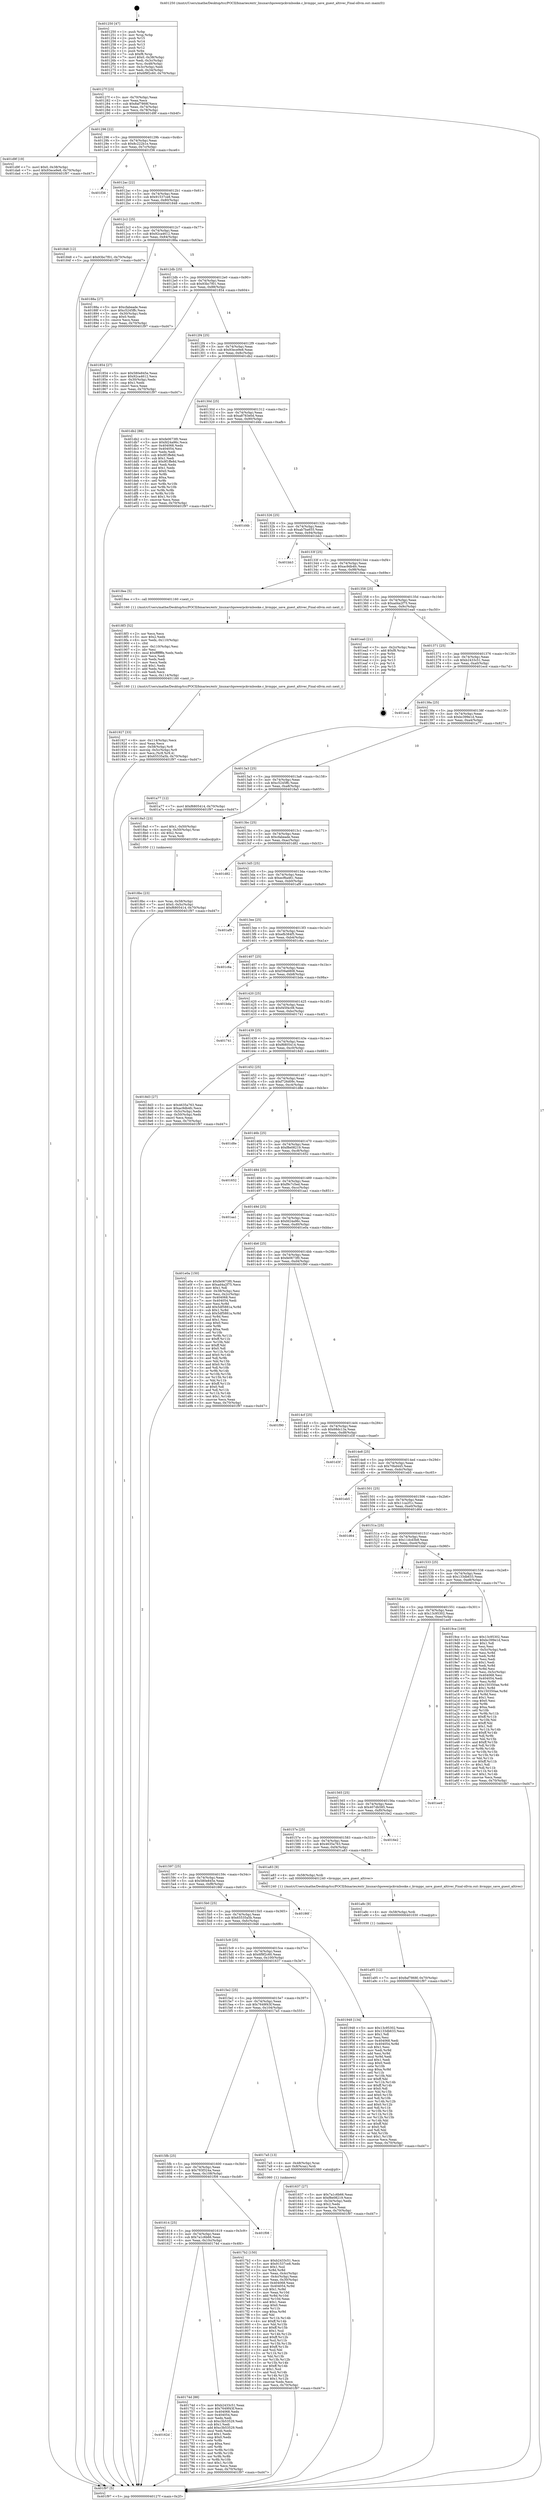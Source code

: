 digraph "0x401250" {
  label = "0x401250 (/mnt/c/Users/mathe/Desktop/tcc/POCII/binaries/extr_linuxarchpowerpckvmbooke.c_kvmppc_save_guest_altivec_Final-ollvm.out::main(0))"
  labelloc = "t"
  node[shape=record]

  Entry [label="",width=0.3,height=0.3,shape=circle,fillcolor=black,style=filled]
  "0x40127f" [label="{
     0x40127f [23]\l
     | [instrs]\l
     &nbsp;&nbsp;0x40127f \<+3\>: mov -0x70(%rbp),%eax\l
     &nbsp;&nbsp;0x401282 \<+2\>: mov %eax,%ecx\l
     &nbsp;&nbsp;0x401284 \<+6\>: sub $0x8af7868f,%ecx\l
     &nbsp;&nbsp;0x40128a \<+3\>: mov %eax,-0x74(%rbp)\l
     &nbsp;&nbsp;0x40128d \<+3\>: mov %ecx,-0x78(%rbp)\l
     &nbsp;&nbsp;0x401290 \<+6\>: je 0000000000401d9f \<main+0xb4f\>\l
  }"]
  "0x401d9f" [label="{
     0x401d9f [19]\l
     | [instrs]\l
     &nbsp;&nbsp;0x401d9f \<+7\>: movl $0x0,-0x38(%rbp)\l
     &nbsp;&nbsp;0x401da6 \<+7\>: movl $0x93ece9e8,-0x70(%rbp)\l
     &nbsp;&nbsp;0x401dad \<+5\>: jmp 0000000000401f97 \<main+0xd47\>\l
  }"]
  "0x401296" [label="{
     0x401296 [22]\l
     | [instrs]\l
     &nbsp;&nbsp;0x401296 \<+5\>: jmp 000000000040129b \<main+0x4b\>\l
     &nbsp;&nbsp;0x40129b \<+3\>: mov -0x74(%rbp),%eax\l
     &nbsp;&nbsp;0x40129e \<+5\>: sub $0x8c222b1e,%eax\l
     &nbsp;&nbsp;0x4012a3 \<+3\>: mov %eax,-0x7c(%rbp)\l
     &nbsp;&nbsp;0x4012a6 \<+6\>: je 0000000000401f36 \<main+0xce6\>\l
  }"]
  Exit [label="",width=0.3,height=0.3,shape=circle,fillcolor=black,style=filled,peripheries=2]
  "0x401f36" [label="{
     0x401f36\l
  }", style=dashed]
  "0x4012ac" [label="{
     0x4012ac [22]\l
     | [instrs]\l
     &nbsp;&nbsp;0x4012ac \<+5\>: jmp 00000000004012b1 \<main+0x61\>\l
     &nbsp;&nbsp;0x4012b1 \<+3\>: mov -0x74(%rbp),%eax\l
     &nbsp;&nbsp;0x4012b4 \<+5\>: sub $0x91537ce8,%eax\l
     &nbsp;&nbsp;0x4012b9 \<+3\>: mov %eax,-0x80(%rbp)\l
     &nbsp;&nbsp;0x4012bc \<+6\>: je 0000000000401848 \<main+0x5f8\>\l
  }"]
  "0x401a95" [label="{
     0x401a95 [12]\l
     | [instrs]\l
     &nbsp;&nbsp;0x401a95 \<+7\>: movl $0x8af7868f,-0x70(%rbp)\l
     &nbsp;&nbsp;0x401a9c \<+5\>: jmp 0000000000401f97 \<main+0xd47\>\l
  }"]
  "0x401848" [label="{
     0x401848 [12]\l
     | [instrs]\l
     &nbsp;&nbsp;0x401848 \<+7\>: movl $0x93bc7f01,-0x70(%rbp)\l
     &nbsp;&nbsp;0x40184f \<+5\>: jmp 0000000000401f97 \<main+0xd47\>\l
  }"]
  "0x4012c2" [label="{
     0x4012c2 [25]\l
     | [instrs]\l
     &nbsp;&nbsp;0x4012c2 \<+5\>: jmp 00000000004012c7 \<main+0x77\>\l
     &nbsp;&nbsp;0x4012c7 \<+3\>: mov -0x74(%rbp),%eax\l
     &nbsp;&nbsp;0x4012ca \<+5\>: sub $0x92ca4612,%eax\l
     &nbsp;&nbsp;0x4012cf \<+6\>: mov %eax,-0x84(%rbp)\l
     &nbsp;&nbsp;0x4012d5 \<+6\>: je 000000000040188a \<main+0x63a\>\l
  }"]
  "0x401a8c" [label="{
     0x401a8c [9]\l
     | [instrs]\l
     &nbsp;&nbsp;0x401a8c \<+4\>: mov -0x58(%rbp),%rdi\l
     &nbsp;&nbsp;0x401a90 \<+5\>: call 0000000000401030 \<free@plt\>\l
     | [calls]\l
     &nbsp;&nbsp;0x401030 \{1\} (unknown)\l
  }"]
  "0x40188a" [label="{
     0x40188a [27]\l
     | [instrs]\l
     &nbsp;&nbsp;0x40188a \<+5\>: mov $0xcfabeade,%eax\l
     &nbsp;&nbsp;0x40188f \<+5\>: mov $0xc5245ffc,%ecx\l
     &nbsp;&nbsp;0x401894 \<+3\>: mov -0x30(%rbp),%edx\l
     &nbsp;&nbsp;0x401897 \<+3\>: cmp $0x0,%edx\l
     &nbsp;&nbsp;0x40189a \<+3\>: cmove %ecx,%eax\l
     &nbsp;&nbsp;0x40189d \<+3\>: mov %eax,-0x70(%rbp)\l
     &nbsp;&nbsp;0x4018a0 \<+5\>: jmp 0000000000401f97 \<main+0xd47\>\l
  }"]
  "0x4012db" [label="{
     0x4012db [25]\l
     | [instrs]\l
     &nbsp;&nbsp;0x4012db \<+5\>: jmp 00000000004012e0 \<main+0x90\>\l
     &nbsp;&nbsp;0x4012e0 \<+3\>: mov -0x74(%rbp),%eax\l
     &nbsp;&nbsp;0x4012e3 \<+5\>: sub $0x93bc7f01,%eax\l
     &nbsp;&nbsp;0x4012e8 \<+6\>: mov %eax,-0x88(%rbp)\l
     &nbsp;&nbsp;0x4012ee \<+6\>: je 0000000000401854 \<main+0x604\>\l
  }"]
  "0x401927" [label="{
     0x401927 [33]\l
     | [instrs]\l
     &nbsp;&nbsp;0x401927 \<+6\>: mov -0x114(%rbp),%ecx\l
     &nbsp;&nbsp;0x40192d \<+3\>: imul %eax,%ecx\l
     &nbsp;&nbsp;0x401930 \<+4\>: mov -0x58(%rbp),%r8\l
     &nbsp;&nbsp;0x401934 \<+4\>: movslq -0x5c(%rbp),%r9\l
     &nbsp;&nbsp;0x401938 \<+4\>: mov %ecx,(%r8,%r9,4)\l
     &nbsp;&nbsp;0x40193c \<+7\>: movl $0x65535a5b,-0x70(%rbp)\l
     &nbsp;&nbsp;0x401943 \<+5\>: jmp 0000000000401f97 \<main+0xd47\>\l
  }"]
  "0x401854" [label="{
     0x401854 [27]\l
     | [instrs]\l
     &nbsp;&nbsp;0x401854 \<+5\>: mov $0x580e845e,%eax\l
     &nbsp;&nbsp;0x401859 \<+5\>: mov $0x92ca4612,%ecx\l
     &nbsp;&nbsp;0x40185e \<+3\>: mov -0x30(%rbp),%edx\l
     &nbsp;&nbsp;0x401861 \<+3\>: cmp $0x1,%edx\l
     &nbsp;&nbsp;0x401864 \<+3\>: cmovl %ecx,%eax\l
     &nbsp;&nbsp;0x401867 \<+3\>: mov %eax,-0x70(%rbp)\l
     &nbsp;&nbsp;0x40186a \<+5\>: jmp 0000000000401f97 \<main+0xd47\>\l
  }"]
  "0x4012f4" [label="{
     0x4012f4 [25]\l
     | [instrs]\l
     &nbsp;&nbsp;0x4012f4 \<+5\>: jmp 00000000004012f9 \<main+0xa9\>\l
     &nbsp;&nbsp;0x4012f9 \<+3\>: mov -0x74(%rbp),%eax\l
     &nbsp;&nbsp;0x4012fc \<+5\>: sub $0x93ece9e8,%eax\l
     &nbsp;&nbsp;0x401301 \<+6\>: mov %eax,-0x8c(%rbp)\l
     &nbsp;&nbsp;0x401307 \<+6\>: je 0000000000401db2 \<main+0xb62\>\l
  }"]
  "0x4018f3" [label="{
     0x4018f3 [52]\l
     | [instrs]\l
     &nbsp;&nbsp;0x4018f3 \<+2\>: xor %ecx,%ecx\l
     &nbsp;&nbsp;0x4018f5 \<+5\>: mov $0x2,%edx\l
     &nbsp;&nbsp;0x4018fa \<+6\>: mov %edx,-0x110(%rbp)\l
     &nbsp;&nbsp;0x401900 \<+1\>: cltd\l
     &nbsp;&nbsp;0x401901 \<+6\>: mov -0x110(%rbp),%esi\l
     &nbsp;&nbsp;0x401907 \<+2\>: idiv %esi\l
     &nbsp;&nbsp;0x401909 \<+6\>: imul $0xfffffffe,%edx,%edx\l
     &nbsp;&nbsp;0x40190f \<+2\>: mov %ecx,%edi\l
     &nbsp;&nbsp;0x401911 \<+2\>: sub %edx,%edi\l
     &nbsp;&nbsp;0x401913 \<+2\>: mov %ecx,%edx\l
     &nbsp;&nbsp;0x401915 \<+3\>: sub $0x1,%edx\l
     &nbsp;&nbsp;0x401918 \<+2\>: add %edx,%edi\l
     &nbsp;&nbsp;0x40191a \<+2\>: sub %edi,%ecx\l
     &nbsp;&nbsp;0x40191c \<+6\>: mov %ecx,-0x114(%rbp)\l
     &nbsp;&nbsp;0x401922 \<+5\>: call 0000000000401160 \<next_i\>\l
     | [calls]\l
     &nbsp;&nbsp;0x401160 \{1\} (/mnt/c/Users/mathe/Desktop/tcc/POCII/binaries/extr_linuxarchpowerpckvmbooke.c_kvmppc_save_guest_altivec_Final-ollvm.out::next_i)\l
  }"]
  "0x401db2" [label="{
     0x401db2 [88]\l
     | [instrs]\l
     &nbsp;&nbsp;0x401db2 \<+5\>: mov $0xfe0673f0,%eax\l
     &nbsp;&nbsp;0x401db7 \<+5\>: mov $0xfd24a96c,%ecx\l
     &nbsp;&nbsp;0x401dbc \<+7\>: mov 0x404068,%edx\l
     &nbsp;&nbsp;0x401dc3 \<+7\>: mov 0x404054,%esi\l
     &nbsp;&nbsp;0x401dca \<+2\>: mov %edx,%edi\l
     &nbsp;&nbsp;0x401dcc \<+6\>: sub $0x9f1ffe8d,%edi\l
     &nbsp;&nbsp;0x401dd2 \<+3\>: sub $0x1,%edi\l
     &nbsp;&nbsp;0x401dd5 \<+6\>: add $0x9f1ffe8d,%edi\l
     &nbsp;&nbsp;0x401ddb \<+3\>: imul %edi,%edx\l
     &nbsp;&nbsp;0x401dde \<+3\>: and $0x1,%edx\l
     &nbsp;&nbsp;0x401de1 \<+3\>: cmp $0x0,%edx\l
     &nbsp;&nbsp;0x401de4 \<+4\>: sete %r8b\l
     &nbsp;&nbsp;0x401de8 \<+3\>: cmp $0xa,%esi\l
     &nbsp;&nbsp;0x401deb \<+4\>: setl %r9b\l
     &nbsp;&nbsp;0x401def \<+3\>: mov %r8b,%r10b\l
     &nbsp;&nbsp;0x401df2 \<+3\>: and %r9b,%r10b\l
     &nbsp;&nbsp;0x401df5 \<+3\>: xor %r9b,%r8b\l
     &nbsp;&nbsp;0x401df8 \<+3\>: or %r8b,%r10b\l
     &nbsp;&nbsp;0x401dfb \<+4\>: test $0x1,%r10b\l
     &nbsp;&nbsp;0x401dff \<+3\>: cmovne %ecx,%eax\l
     &nbsp;&nbsp;0x401e02 \<+3\>: mov %eax,-0x70(%rbp)\l
     &nbsp;&nbsp;0x401e05 \<+5\>: jmp 0000000000401f97 \<main+0xd47\>\l
  }"]
  "0x40130d" [label="{
     0x40130d [25]\l
     | [instrs]\l
     &nbsp;&nbsp;0x40130d \<+5\>: jmp 0000000000401312 \<main+0xc2\>\l
     &nbsp;&nbsp;0x401312 \<+3\>: mov -0x74(%rbp),%eax\l
     &nbsp;&nbsp;0x401315 \<+5\>: sub $0xa8783e0d,%eax\l
     &nbsp;&nbsp;0x40131a \<+6\>: mov %eax,-0x90(%rbp)\l
     &nbsp;&nbsp;0x401320 \<+6\>: je 0000000000401d4b \<main+0xafb\>\l
  }"]
  "0x4018bc" [label="{
     0x4018bc [23]\l
     | [instrs]\l
     &nbsp;&nbsp;0x4018bc \<+4\>: mov %rax,-0x58(%rbp)\l
     &nbsp;&nbsp;0x4018c0 \<+7\>: movl $0x0,-0x5c(%rbp)\l
     &nbsp;&nbsp;0x4018c7 \<+7\>: movl $0xf6805414,-0x70(%rbp)\l
     &nbsp;&nbsp;0x4018ce \<+5\>: jmp 0000000000401f97 \<main+0xd47\>\l
  }"]
  "0x401d4b" [label="{
     0x401d4b\l
  }", style=dashed]
  "0x401326" [label="{
     0x401326 [25]\l
     | [instrs]\l
     &nbsp;&nbsp;0x401326 \<+5\>: jmp 000000000040132b \<main+0xdb\>\l
     &nbsp;&nbsp;0x40132b \<+3\>: mov -0x74(%rbp),%eax\l
     &nbsp;&nbsp;0x40132e \<+5\>: sub $0xab7ba655,%eax\l
     &nbsp;&nbsp;0x401333 \<+6\>: mov %eax,-0x94(%rbp)\l
     &nbsp;&nbsp;0x401339 \<+6\>: je 0000000000401bb3 \<main+0x963\>\l
  }"]
  "0x4017b2" [label="{
     0x4017b2 [150]\l
     | [instrs]\l
     &nbsp;&nbsp;0x4017b2 \<+5\>: mov $0xb2433c51,%ecx\l
     &nbsp;&nbsp;0x4017b7 \<+5\>: mov $0x91537ce8,%edx\l
     &nbsp;&nbsp;0x4017bc \<+3\>: mov $0x1,%sil\l
     &nbsp;&nbsp;0x4017bf \<+3\>: xor %r8d,%r8d\l
     &nbsp;&nbsp;0x4017c2 \<+3\>: mov %eax,-0x4c(%rbp)\l
     &nbsp;&nbsp;0x4017c5 \<+3\>: mov -0x4c(%rbp),%eax\l
     &nbsp;&nbsp;0x4017c8 \<+3\>: mov %eax,-0x30(%rbp)\l
     &nbsp;&nbsp;0x4017cb \<+7\>: mov 0x404068,%eax\l
     &nbsp;&nbsp;0x4017d2 \<+8\>: mov 0x404054,%r9d\l
     &nbsp;&nbsp;0x4017da \<+4\>: sub $0x1,%r8d\l
     &nbsp;&nbsp;0x4017de \<+3\>: mov %eax,%r10d\l
     &nbsp;&nbsp;0x4017e1 \<+3\>: add %r8d,%r10d\l
     &nbsp;&nbsp;0x4017e4 \<+4\>: imul %r10d,%eax\l
     &nbsp;&nbsp;0x4017e8 \<+3\>: and $0x1,%eax\l
     &nbsp;&nbsp;0x4017eb \<+3\>: cmp $0x0,%eax\l
     &nbsp;&nbsp;0x4017ee \<+4\>: sete %r11b\l
     &nbsp;&nbsp;0x4017f2 \<+4\>: cmp $0xa,%r9d\l
     &nbsp;&nbsp;0x4017f6 \<+3\>: setl %bl\l
     &nbsp;&nbsp;0x4017f9 \<+3\>: mov %r11b,%r14b\l
     &nbsp;&nbsp;0x4017fc \<+4\>: xor $0xff,%r14b\l
     &nbsp;&nbsp;0x401800 \<+3\>: mov %bl,%r15b\l
     &nbsp;&nbsp;0x401803 \<+4\>: xor $0xff,%r15b\l
     &nbsp;&nbsp;0x401807 \<+4\>: xor $0x1,%sil\l
     &nbsp;&nbsp;0x40180b \<+3\>: mov %r14b,%r12b\l
     &nbsp;&nbsp;0x40180e \<+4\>: and $0xff,%r12b\l
     &nbsp;&nbsp;0x401812 \<+3\>: and %sil,%r11b\l
     &nbsp;&nbsp;0x401815 \<+3\>: mov %r15b,%r13b\l
     &nbsp;&nbsp;0x401818 \<+4\>: and $0xff,%r13b\l
     &nbsp;&nbsp;0x40181c \<+3\>: and %sil,%bl\l
     &nbsp;&nbsp;0x40181f \<+3\>: or %r11b,%r12b\l
     &nbsp;&nbsp;0x401822 \<+3\>: or %bl,%r13b\l
     &nbsp;&nbsp;0x401825 \<+3\>: xor %r13b,%r12b\l
     &nbsp;&nbsp;0x401828 \<+3\>: or %r15b,%r14b\l
     &nbsp;&nbsp;0x40182b \<+4\>: xor $0xff,%r14b\l
     &nbsp;&nbsp;0x40182f \<+4\>: or $0x1,%sil\l
     &nbsp;&nbsp;0x401833 \<+3\>: and %sil,%r14b\l
     &nbsp;&nbsp;0x401836 \<+3\>: or %r14b,%r12b\l
     &nbsp;&nbsp;0x401839 \<+4\>: test $0x1,%r12b\l
     &nbsp;&nbsp;0x40183d \<+3\>: cmovne %edx,%ecx\l
     &nbsp;&nbsp;0x401840 \<+3\>: mov %ecx,-0x70(%rbp)\l
     &nbsp;&nbsp;0x401843 \<+5\>: jmp 0000000000401f97 \<main+0xd47\>\l
  }"]
  "0x401bb3" [label="{
     0x401bb3\l
  }", style=dashed]
  "0x40133f" [label="{
     0x40133f [25]\l
     | [instrs]\l
     &nbsp;&nbsp;0x40133f \<+5\>: jmp 0000000000401344 \<main+0xf4\>\l
     &nbsp;&nbsp;0x401344 \<+3\>: mov -0x74(%rbp),%eax\l
     &nbsp;&nbsp;0x401347 \<+5\>: sub $0xac9db4fc,%eax\l
     &nbsp;&nbsp;0x40134c \<+6\>: mov %eax,-0x98(%rbp)\l
     &nbsp;&nbsp;0x401352 \<+6\>: je 00000000004018ee \<main+0x69e\>\l
  }"]
  "0x40162d" [label="{
     0x40162d\l
  }", style=dashed]
  "0x4018ee" [label="{
     0x4018ee [5]\l
     | [instrs]\l
     &nbsp;&nbsp;0x4018ee \<+5\>: call 0000000000401160 \<next_i\>\l
     | [calls]\l
     &nbsp;&nbsp;0x401160 \{1\} (/mnt/c/Users/mathe/Desktop/tcc/POCII/binaries/extr_linuxarchpowerpckvmbooke.c_kvmppc_save_guest_altivec_Final-ollvm.out::next_i)\l
  }"]
  "0x401358" [label="{
     0x401358 [25]\l
     | [instrs]\l
     &nbsp;&nbsp;0x401358 \<+5\>: jmp 000000000040135d \<main+0x10d\>\l
     &nbsp;&nbsp;0x40135d \<+3\>: mov -0x74(%rbp),%eax\l
     &nbsp;&nbsp;0x401360 \<+5\>: sub $0xad4a2f75,%eax\l
     &nbsp;&nbsp;0x401365 \<+6\>: mov %eax,-0x9c(%rbp)\l
     &nbsp;&nbsp;0x40136b \<+6\>: je 0000000000401ea0 \<main+0xc50\>\l
  }"]
  "0x40174d" [label="{
     0x40174d [88]\l
     | [instrs]\l
     &nbsp;&nbsp;0x40174d \<+5\>: mov $0xb2433c51,%eax\l
     &nbsp;&nbsp;0x401752 \<+5\>: mov $0x7649f43f,%ecx\l
     &nbsp;&nbsp;0x401757 \<+7\>: mov 0x404068,%edx\l
     &nbsp;&nbsp;0x40175e \<+7\>: mov 0x404054,%esi\l
     &nbsp;&nbsp;0x401765 \<+2\>: mov %edx,%edi\l
     &nbsp;&nbsp;0x401767 \<+6\>: sub $0xc3b53529,%edi\l
     &nbsp;&nbsp;0x40176d \<+3\>: sub $0x1,%edi\l
     &nbsp;&nbsp;0x401770 \<+6\>: add $0xc3b53529,%edi\l
     &nbsp;&nbsp;0x401776 \<+3\>: imul %edi,%edx\l
     &nbsp;&nbsp;0x401779 \<+3\>: and $0x1,%edx\l
     &nbsp;&nbsp;0x40177c \<+3\>: cmp $0x0,%edx\l
     &nbsp;&nbsp;0x40177f \<+4\>: sete %r8b\l
     &nbsp;&nbsp;0x401783 \<+3\>: cmp $0xa,%esi\l
     &nbsp;&nbsp;0x401786 \<+4\>: setl %r9b\l
     &nbsp;&nbsp;0x40178a \<+3\>: mov %r8b,%r10b\l
     &nbsp;&nbsp;0x40178d \<+3\>: and %r9b,%r10b\l
     &nbsp;&nbsp;0x401790 \<+3\>: xor %r9b,%r8b\l
     &nbsp;&nbsp;0x401793 \<+3\>: or %r8b,%r10b\l
     &nbsp;&nbsp;0x401796 \<+4\>: test $0x1,%r10b\l
     &nbsp;&nbsp;0x40179a \<+3\>: cmovne %ecx,%eax\l
     &nbsp;&nbsp;0x40179d \<+3\>: mov %eax,-0x70(%rbp)\l
     &nbsp;&nbsp;0x4017a0 \<+5\>: jmp 0000000000401f97 \<main+0xd47\>\l
  }"]
  "0x401ea0" [label="{
     0x401ea0 [21]\l
     | [instrs]\l
     &nbsp;&nbsp;0x401ea0 \<+3\>: mov -0x2c(%rbp),%eax\l
     &nbsp;&nbsp;0x401ea3 \<+7\>: add $0xf8,%rsp\l
     &nbsp;&nbsp;0x401eaa \<+1\>: pop %rbx\l
     &nbsp;&nbsp;0x401eab \<+2\>: pop %r12\l
     &nbsp;&nbsp;0x401ead \<+2\>: pop %r13\l
     &nbsp;&nbsp;0x401eaf \<+2\>: pop %r14\l
     &nbsp;&nbsp;0x401eb1 \<+2\>: pop %r15\l
     &nbsp;&nbsp;0x401eb3 \<+1\>: pop %rbp\l
     &nbsp;&nbsp;0x401eb4 \<+1\>: ret\l
  }"]
  "0x401371" [label="{
     0x401371 [25]\l
     | [instrs]\l
     &nbsp;&nbsp;0x401371 \<+5\>: jmp 0000000000401376 \<main+0x126\>\l
     &nbsp;&nbsp;0x401376 \<+3\>: mov -0x74(%rbp),%eax\l
     &nbsp;&nbsp;0x401379 \<+5\>: sub $0xb2433c51,%eax\l
     &nbsp;&nbsp;0x40137e \<+6\>: mov %eax,-0xa0(%rbp)\l
     &nbsp;&nbsp;0x401384 \<+6\>: je 0000000000401ecd \<main+0xc7d\>\l
  }"]
  "0x401614" [label="{
     0x401614 [25]\l
     | [instrs]\l
     &nbsp;&nbsp;0x401614 \<+5\>: jmp 0000000000401619 \<main+0x3c9\>\l
     &nbsp;&nbsp;0x401619 \<+3\>: mov -0x74(%rbp),%eax\l
     &nbsp;&nbsp;0x40161c \<+5\>: sub $0x7a1c6b66,%eax\l
     &nbsp;&nbsp;0x401621 \<+6\>: mov %eax,-0x10c(%rbp)\l
     &nbsp;&nbsp;0x401627 \<+6\>: je 000000000040174d \<main+0x4fd\>\l
  }"]
  "0x401ecd" [label="{
     0x401ecd\l
  }", style=dashed]
  "0x40138a" [label="{
     0x40138a [25]\l
     | [instrs]\l
     &nbsp;&nbsp;0x40138a \<+5\>: jmp 000000000040138f \<main+0x13f\>\l
     &nbsp;&nbsp;0x40138f \<+3\>: mov -0x74(%rbp),%eax\l
     &nbsp;&nbsp;0x401392 \<+5\>: sub $0xbc399e1d,%eax\l
     &nbsp;&nbsp;0x401397 \<+6\>: mov %eax,-0xa4(%rbp)\l
     &nbsp;&nbsp;0x40139d \<+6\>: je 0000000000401a77 \<main+0x827\>\l
  }"]
  "0x401f08" [label="{
     0x401f08\l
  }", style=dashed]
  "0x401a77" [label="{
     0x401a77 [12]\l
     | [instrs]\l
     &nbsp;&nbsp;0x401a77 \<+7\>: movl $0xf6805414,-0x70(%rbp)\l
     &nbsp;&nbsp;0x401a7e \<+5\>: jmp 0000000000401f97 \<main+0xd47\>\l
  }"]
  "0x4013a3" [label="{
     0x4013a3 [25]\l
     | [instrs]\l
     &nbsp;&nbsp;0x4013a3 \<+5\>: jmp 00000000004013a8 \<main+0x158\>\l
     &nbsp;&nbsp;0x4013a8 \<+3\>: mov -0x74(%rbp),%eax\l
     &nbsp;&nbsp;0x4013ab \<+5\>: sub $0xc5245ffc,%eax\l
     &nbsp;&nbsp;0x4013b0 \<+6\>: mov %eax,-0xa8(%rbp)\l
     &nbsp;&nbsp;0x4013b6 \<+6\>: je 00000000004018a5 \<main+0x655\>\l
  }"]
  "0x4015fb" [label="{
     0x4015fb [25]\l
     | [instrs]\l
     &nbsp;&nbsp;0x4015fb \<+5\>: jmp 0000000000401600 \<main+0x3b0\>\l
     &nbsp;&nbsp;0x401600 \<+3\>: mov -0x74(%rbp),%eax\l
     &nbsp;&nbsp;0x401603 \<+5\>: sub $0x783f324a,%eax\l
     &nbsp;&nbsp;0x401608 \<+6\>: mov %eax,-0x108(%rbp)\l
     &nbsp;&nbsp;0x40160e \<+6\>: je 0000000000401f08 \<main+0xcb8\>\l
  }"]
  "0x4018a5" [label="{
     0x4018a5 [23]\l
     | [instrs]\l
     &nbsp;&nbsp;0x4018a5 \<+7\>: movl $0x1,-0x50(%rbp)\l
     &nbsp;&nbsp;0x4018ac \<+4\>: movslq -0x50(%rbp),%rax\l
     &nbsp;&nbsp;0x4018b0 \<+4\>: shl $0x2,%rax\l
     &nbsp;&nbsp;0x4018b4 \<+3\>: mov %rax,%rdi\l
     &nbsp;&nbsp;0x4018b7 \<+5\>: call 0000000000401050 \<malloc@plt\>\l
     | [calls]\l
     &nbsp;&nbsp;0x401050 \{1\} (unknown)\l
  }"]
  "0x4013bc" [label="{
     0x4013bc [25]\l
     | [instrs]\l
     &nbsp;&nbsp;0x4013bc \<+5\>: jmp 00000000004013c1 \<main+0x171\>\l
     &nbsp;&nbsp;0x4013c1 \<+3\>: mov -0x74(%rbp),%eax\l
     &nbsp;&nbsp;0x4013c4 \<+5\>: sub $0xcfabeade,%eax\l
     &nbsp;&nbsp;0x4013c9 \<+6\>: mov %eax,-0xac(%rbp)\l
     &nbsp;&nbsp;0x4013cf \<+6\>: je 0000000000401d82 \<main+0xb32\>\l
  }"]
  "0x4017a5" [label="{
     0x4017a5 [13]\l
     | [instrs]\l
     &nbsp;&nbsp;0x4017a5 \<+4\>: mov -0x48(%rbp),%rax\l
     &nbsp;&nbsp;0x4017a9 \<+4\>: mov 0x8(%rax),%rdi\l
     &nbsp;&nbsp;0x4017ad \<+5\>: call 0000000000401060 \<atoi@plt\>\l
     | [calls]\l
     &nbsp;&nbsp;0x401060 \{1\} (unknown)\l
  }"]
  "0x401d82" [label="{
     0x401d82\l
  }", style=dashed]
  "0x4013d5" [label="{
     0x4013d5 [25]\l
     | [instrs]\l
     &nbsp;&nbsp;0x4013d5 \<+5\>: jmp 00000000004013da \<main+0x18a\>\l
     &nbsp;&nbsp;0x4013da \<+3\>: mov -0x74(%rbp),%eax\l
     &nbsp;&nbsp;0x4013dd \<+5\>: sub $0xecf6a461,%eax\l
     &nbsp;&nbsp;0x4013e2 \<+6\>: mov %eax,-0xb0(%rbp)\l
     &nbsp;&nbsp;0x4013e8 \<+6\>: je 0000000000401af9 \<main+0x8a9\>\l
  }"]
  "0x401250" [label="{
     0x401250 [47]\l
     | [instrs]\l
     &nbsp;&nbsp;0x401250 \<+1\>: push %rbp\l
     &nbsp;&nbsp;0x401251 \<+3\>: mov %rsp,%rbp\l
     &nbsp;&nbsp;0x401254 \<+2\>: push %r15\l
     &nbsp;&nbsp;0x401256 \<+2\>: push %r14\l
     &nbsp;&nbsp;0x401258 \<+2\>: push %r13\l
     &nbsp;&nbsp;0x40125a \<+2\>: push %r12\l
     &nbsp;&nbsp;0x40125c \<+1\>: push %rbx\l
     &nbsp;&nbsp;0x40125d \<+7\>: sub $0xf8,%rsp\l
     &nbsp;&nbsp;0x401264 \<+7\>: movl $0x0,-0x38(%rbp)\l
     &nbsp;&nbsp;0x40126b \<+3\>: mov %edi,-0x3c(%rbp)\l
     &nbsp;&nbsp;0x40126e \<+4\>: mov %rsi,-0x48(%rbp)\l
     &nbsp;&nbsp;0x401272 \<+3\>: mov -0x3c(%rbp),%edi\l
     &nbsp;&nbsp;0x401275 \<+3\>: mov %edi,-0x34(%rbp)\l
     &nbsp;&nbsp;0x401278 \<+7\>: movl $0x6f9f2c60,-0x70(%rbp)\l
  }"]
  "0x401af9" [label="{
     0x401af9\l
  }", style=dashed]
  "0x4013ee" [label="{
     0x4013ee [25]\l
     | [instrs]\l
     &nbsp;&nbsp;0x4013ee \<+5\>: jmp 00000000004013f3 \<main+0x1a3\>\l
     &nbsp;&nbsp;0x4013f3 \<+3\>: mov -0x74(%rbp),%eax\l
     &nbsp;&nbsp;0x4013f6 \<+5\>: sub $0xefb384f5,%eax\l
     &nbsp;&nbsp;0x4013fb \<+6\>: mov %eax,-0xb4(%rbp)\l
     &nbsp;&nbsp;0x401401 \<+6\>: je 0000000000401c6a \<main+0xa1a\>\l
  }"]
  "0x401f97" [label="{
     0x401f97 [5]\l
     | [instrs]\l
     &nbsp;&nbsp;0x401f97 \<+5\>: jmp 000000000040127f \<main+0x2f\>\l
  }"]
  "0x401c6a" [label="{
     0x401c6a\l
  }", style=dashed]
  "0x401407" [label="{
     0x401407 [25]\l
     | [instrs]\l
     &nbsp;&nbsp;0x401407 \<+5\>: jmp 000000000040140c \<main+0x1bc\>\l
     &nbsp;&nbsp;0x40140c \<+3\>: mov -0x74(%rbp),%eax\l
     &nbsp;&nbsp;0x40140f \<+5\>: sub $0xf39a6808,%eax\l
     &nbsp;&nbsp;0x401414 \<+6\>: mov %eax,-0xb8(%rbp)\l
     &nbsp;&nbsp;0x40141a \<+6\>: je 0000000000401bda \<main+0x98a\>\l
  }"]
  "0x4015e2" [label="{
     0x4015e2 [25]\l
     | [instrs]\l
     &nbsp;&nbsp;0x4015e2 \<+5\>: jmp 00000000004015e7 \<main+0x397\>\l
     &nbsp;&nbsp;0x4015e7 \<+3\>: mov -0x74(%rbp),%eax\l
     &nbsp;&nbsp;0x4015ea \<+5\>: sub $0x7649f43f,%eax\l
     &nbsp;&nbsp;0x4015ef \<+6\>: mov %eax,-0x104(%rbp)\l
     &nbsp;&nbsp;0x4015f5 \<+6\>: je 00000000004017a5 \<main+0x555\>\l
  }"]
  "0x401bda" [label="{
     0x401bda\l
  }", style=dashed]
  "0x401420" [label="{
     0x401420 [25]\l
     | [instrs]\l
     &nbsp;&nbsp;0x401420 \<+5\>: jmp 0000000000401425 \<main+0x1d5\>\l
     &nbsp;&nbsp;0x401425 \<+3\>: mov -0x74(%rbp),%eax\l
     &nbsp;&nbsp;0x401428 \<+5\>: sub $0xf45f4c08,%eax\l
     &nbsp;&nbsp;0x40142d \<+6\>: mov %eax,-0xbc(%rbp)\l
     &nbsp;&nbsp;0x401433 \<+6\>: je 0000000000401741 \<main+0x4f1\>\l
  }"]
  "0x401637" [label="{
     0x401637 [27]\l
     | [instrs]\l
     &nbsp;&nbsp;0x401637 \<+5\>: mov $0x7a1c6b66,%eax\l
     &nbsp;&nbsp;0x40163c \<+5\>: mov $0xf8e08219,%ecx\l
     &nbsp;&nbsp;0x401641 \<+3\>: mov -0x34(%rbp),%edx\l
     &nbsp;&nbsp;0x401644 \<+3\>: cmp $0x2,%edx\l
     &nbsp;&nbsp;0x401647 \<+3\>: cmovne %ecx,%eax\l
     &nbsp;&nbsp;0x40164a \<+3\>: mov %eax,-0x70(%rbp)\l
     &nbsp;&nbsp;0x40164d \<+5\>: jmp 0000000000401f97 \<main+0xd47\>\l
  }"]
  "0x401741" [label="{
     0x401741\l
  }", style=dashed]
  "0x401439" [label="{
     0x401439 [25]\l
     | [instrs]\l
     &nbsp;&nbsp;0x401439 \<+5\>: jmp 000000000040143e \<main+0x1ee\>\l
     &nbsp;&nbsp;0x40143e \<+3\>: mov -0x74(%rbp),%eax\l
     &nbsp;&nbsp;0x401441 \<+5\>: sub $0xf6805414,%eax\l
     &nbsp;&nbsp;0x401446 \<+6\>: mov %eax,-0xc0(%rbp)\l
     &nbsp;&nbsp;0x40144c \<+6\>: je 00000000004018d3 \<main+0x683\>\l
  }"]
  "0x4015c9" [label="{
     0x4015c9 [25]\l
     | [instrs]\l
     &nbsp;&nbsp;0x4015c9 \<+5\>: jmp 00000000004015ce \<main+0x37e\>\l
     &nbsp;&nbsp;0x4015ce \<+3\>: mov -0x74(%rbp),%eax\l
     &nbsp;&nbsp;0x4015d1 \<+5\>: sub $0x6f9f2c60,%eax\l
     &nbsp;&nbsp;0x4015d6 \<+6\>: mov %eax,-0x100(%rbp)\l
     &nbsp;&nbsp;0x4015dc \<+6\>: je 0000000000401637 \<main+0x3e7\>\l
  }"]
  "0x4018d3" [label="{
     0x4018d3 [27]\l
     | [instrs]\l
     &nbsp;&nbsp;0x4018d3 \<+5\>: mov $0x4635a763,%eax\l
     &nbsp;&nbsp;0x4018d8 \<+5\>: mov $0xac9db4fc,%ecx\l
     &nbsp;&nbsp;0x4018dd \<+3\>: mov -0x5c(%rbp),%edx\l
     &nbsp;&nbsp;0x4018e0 \<+3\>: cmp -0x50(%rbp),%edx\l
     &nbsp;&nbsp;0x4018e3 \<+3\>: cmovl %ecx,%eax\l
     &nbsp;&nbsp;0x4018e6 \<+3\>: mov %eax,-0x70(%rbp)\l
     &nbsp;&nbsp;0x4018e9 \<+5\>: jmp 0000000000401f97 \<main+0xd47\>\l
  }"]
  "0x401452" [label="{
     0x401452 [25]\l
     | [instrs]\l
     &nbsp;&nbsp;0x401452 \<+5\>: jmp 0000000000401457 \<main+0x207\>\l
     &nbsp;&nbsp;0x401457 \<+3\>: mov -0x74(%rbp),%eax\l
     &nbsp;&nbsp;0x40145a \<+5\>: sub $0xf726d09c,%eax\l
     &nbsp;&nbsp;0x40145f \<+6\>: mov %eax,-0xc4(%rbp)\l
     &nbsp;&nbsp;0x401465 \<+6\>: je 0000000000401d8e \<main+0xb3e\>\l
  }"]
  "0x401948" [label="{
     0x401948 [134]\l
     | [instrs]\l
     &nbsp;&nbsp;0x401948 \<+5\>: mov $0x13c95302,%eax\l
     &nbsp;&nbsp;0x40194d \<+5\>: mov $0x133db633,%ecx\l
     &nbsp;&nbsp;0x401952 \<+2\>: mov $0x1,%dl\l
     &nbsp;&nbsp;0x401954 \<+2\>: xor %esi,%esi\l
     &nbsp;&nbsp;0x401956 \<+7\>: mov 0x404068,%edi\l
     &nbsp;&nbsp;0x40195d \<+8\>: mov 0x404054,%r8d\l
     &nbsp;&nbsp;0x401965 \<+3\>: sub $0x1,%esi\l
     &nbsp;&nbsp;0x401968 \<+3\>: mov %edi,%r9d\l
     &nbsp;&nbsp;0x40196b \<+3\>: add %esi,%r9d\l
     &nbsp;&nbsp;0x40196e \<+4\>: imul %r9d,%edi\l
     &nbsp;&nbsp;0x401972 \<+3\>: and $0x1,%edi\l
     &nbsp;&nbsp;0x401975 \<+3\>: cmp $0x0,%edi\l
     &nbsp;&nbsp;0x401978 \<+4\>: sete %r10b\l
     &nbsp;&nbsp;0x40197c \<+4\>: cmp $0xa,%r8d\l
     &nbsp;&nbsp;0x401980 \<+4\>: setl %r11b\l
     &nbsp;&nbsp;0x401984 \<+3\>: mov %r10b,%bl\l
     &nbsp;&nbsp;0x401987 \<+3\>: xor $0xff,%bl\l
     &nbsp;&nbsp;0x40198a \<+3\>: mov %r11b,%r14b\l
     &nbsp;&nbsp;0x40198d \<+4\>: xor $0xff,%r14b\l
     &nbsp;&nbsp;0x401991 \<+3\>: xor $0x0,%dl\l
     &nbsp;&nbsp;0x401994 \<+3\>: mov %bl,%r15b\l
     &nbsp;&nbsp;0x401997 \<+4\>: and $0x0,%r15b\l
     &nbsp;&nbsp;0x40199b \<+3\>: and %dl,%r10b\l
     &nbsp;&nbsp;0x40199e \<+3\>: mov %r14b,%r12b\l
     &nbsp;&nbsp;0x4019a1 \<+4\>: and $0x0,%r12b\l
     &nbsp;&nbsp;0x4019a5 \<+3\>: and %dl,%r11b\l
     &nbsp;&nbsp;0x4019a8 \<+3\>: or %r10b,%r15b\l
     &nbsp;&nbsp;0x4019ab \<+3\>: or %r11b,%r12b\l
     &nbsp;&nbsp;0x4019ae \<+3\>: xor %r12b,%r15b\l
     &nbsp;&nbsp;0x4019b1 \<+3\>: or %r14b,%bl\l
     &nbsp;&nbsp;0x4019b4 \<+3\>: xor $0xff,%bl\l
     &nbsp;&nbsp;0x4019b7 \<+3\>: or $0x0,%dl\l
     &nbsp;&nbsp;0x4019ba \<+2\>: and %dl,%bl\l
     &nbsp;&nbsp;0x4019bc \<+3\>: or %bl,%r15b\l
     &nbsp;&nbsp;0x4019bf \<+4\>: test $0x1,%r15b\l
     &nbsp;&nbsp;0x4019c3 \<+3\>: cmovne %ecx,%eax\l
     &nbsp;&nbsp;0x4019c6 \<+3\>: mov %eax,-0x70(%rbp)\l
     &nbsp;&nbsp;0x4019c9 \<+5\>: jmp 0000000000401f97 \<main+0xd47\>\l
  }"]
  "0x401d8e" [label="{
     0x401d8e\l
  }", style=dashed]
  "0x40146b" [label="{
     0x40146b [25]\l
     | [instrs]\l
     &nbsp;&nbsp;0x40146b \<+5\>: jmp 0000000000401470 \<main+0x220\>\l
     &nbsp;&nbsp;0x401470 \<+3\>: mov -0x74(%rbp),%eax\l
     &nbsp;&nbsp;0x401473 \<+5\>: sub $0xf8e08219,%eax\l
     &nbsp;&nbsp;0x401478 \<+6\>: mov %eax,-0xc8(%rbp)\l
     &nbsp;&nbsp;0x40147e \<+6\>: je 0000000000401652 \<main+0x402\>\l
  }"]
  "0x4015b0" [label="{
     0x4015b0 [25]\l
     | [instrs]\l
     &nbsp;&nbsp;0x4015b0 \<+5\>: jmp 00000000004015b5 \<main+0x365\>\l
     &nbsp;&nbsp;0x4015b5 \<+3\>: mov -0x74(%rbp),%eax\l
     &nbsp;&nbsp;0x4015b8 \<+5\>: sub $0x65535a5b,%eax\l
     &nbsp;&nbsp;0x4015bd \<+6\>: mov %eax,-0xfc(%rbp)\l
     &nbsp;&nbsp;0x4015c3 \<+6\>: je 0000000000401948 \<main+0x6f8\>\l
  }"]
  "0x401652" [label="{
     0x401652\l
  }", style=dashed]
  "0x401484" [label="{
     0x401484 [25]\l
     | [instrs]\l
     &nbsp;&nbsp;0x401484 \<+5\>: jmp 0000000000401489 \<main+0x239\>\l
     &nbsp;&nbsp;0x401489 \<+3\>: mov -0x74(%rbp),%eax\l
     &nbsp;&nbsp;0x40148c \<+5\>: sub $0xf9c7c5ed,%eax\l
     &nbsp;&nbsp;0x401491 \<+6\>: mov %eax,-0xcc(%rbp)\l
     &nbsp;&nbsp;0x401497 \<+6\>: je 0000000000401aa1 \<main+0x851\>\l
  }"]
  "0x40186f" [label="{
     0x40186f\l
  }", style=dashed]
  "0x401aa1" [label="{
     0x401aa1\l
  }", style=dashed]
  "0x40149d" [label="{
     0x40149d [25]\l
     | [instrs]\l
     &nbsp;&nbsp;0x40149d \<+5\>: jmp 00000000004014a2 \<main+0x252\>\l
     &nbsp;&nbsp;0x4014a2 \<+3\>: mov -0x74(%rbp),%eax\l
     &nbsp;&nbsp;0x4014a5 \<+5\>: sub $0xfd24a96c,%eax\l
     &nbsp;&nbsp;0x4014aa \<+6\>: mov %eax,-0xd0(%rbp)\l
     &nbsp;&nbsp;0x4014b0 \<+6\>: je 0000000000401e0a \<main+0xbba\>\l
  }"]
  "0x401597" [label="{
     0x401597 [25]\l
     | [instrs]\l
     &nbsp;&nbsp;0x401597 \<+5\>: jmp 000000000040159c \<main+0x34c\>\l
     &nbsp;&nbsp;0x40159c \<+3\>: mov -0x74(%rbp),%eax\l
     &nbsp;&nbsp;0x40159f \<+5\>: sub $0x580e845e,%eax\l
     &nbsp;&nbsp;0x4015a4 \<+6\>: mov %eax,-0xf8(%rbp)\l
     &nbsp;&nbsp;0x4015aa \<+6\>: je 000000000040186f \<main+0x61f\>\l
  }"]
  "0x401e0a" [label="{
     0x401e0a [150]\l
     | [instrs]\l
     &nbsp;&nbsp;0x401e0a \<+5\>: mov $0xfe0673f0,%eax\l
     &nbsp;&nbsp;0x401e0f \<+5\>: mov $0xad4a2f75,%ecx\l
     &nbsp;&nbsp;0x401e14 \<+2\>: mov $0x1,%dl\l
     &nbsp;&nbsp;0x401e16 \<+3\>: mov -0x38(%rbp),%esi\l
     &nbsp;&nbsp;0x401e19 \<+3\>: mov %esi,-0x2c(%rbp)\l
     &nbsp;&nbsp;0x401e1c \<+7\>: mov 0x404068,%esi\l
     &nbsp;&nbsp;0x401e23 \<+7\>: mov 0x404054,%edi\l
     &nbsp;&nbsp;0x401e2a \<+3\>: mov %esi,%r8d\l
     &nbsp;&nbsp;0x401e2d \<+7\>: add $0x5df5881a,%r8d\l
     &nbsp;&nbsp;0x401e34 \<+4\>: sub $0x1,%r8d\l
     &nbsp;&nbsp;0x401e38 \<+7\>: sub $0x5df5881a,%r8d\l
     &nbsp;&nbsp;0x401e3f \<+4\>: imul %r8d,%esi\l
     &nbsp;&nbsp;0x401e43 \<+3\>: and $0x1,%esi\l
     &nbsp;&nbsp;0x401e46 \<+3\>: cmp $0x0,%esi\l
     &nbsp;&nbsp;0x401e49 \<+4\>: sete %r9b\l
     &nbsp;&nbsp;0x401e4d \<+3\>: cmp $0xa,%edi\l
     &nbsp;&nbsp;0x401e50 \<+4\>: setl %r10b\l
     &nbsp;&nbsp;0x401e54 \<+3\>: mov %r9b,%r11b\l
     &nbsp;&nbsp;0x401e57 \<+4\>: xor $0xff,%r11b\l
     &nbsp;&nbsp;0x401e5b \<+3\>: mov %r10b,%bl\l
     &nbsp;&nbsp;0x401e5e \<+3\>: xor $0xff,%bl\l
     &nbsp;&nbsp;0x401e61 \<+3\>: xor $0x0,%dl\l
     &nbsp;&nbsp;0x401e64 \<+3\>: mov %r11b,%r14b\l
     &nbsp;&nbsp;0x401e67 \<+4\>: and $0x0,%r14b\l
     &nbsp;&nbsp;0x401e6b \<+3\>: and %dl,%r9b\l
     &nbsp;&nbsp;0x401e6e \<+3\>: mov %bl,%r15b\l
     &nbsp;&nbsp;0x401e71 \<+4\>: and $0x0,%r15b\l
     &nbsp;&nbsp;0x401e75 \<+3\>: and %dl,%r10b\l
     &nbsp;&nbsp;0x401e78 \<+3\>: or %r9b,%r14b\l
     &nbsp;&nbsp;0x401e7b \<+3\>: or %r10b,%r15b\l
     &nbsp;&nbsp;0x401e7e \<+3\>: xor %r15b,%r14b\l
     &nbsp;&nbsp;0x401e81 \<+3\>: or %bl,%r11b\l
     &nbsp;&nbsp;0x401e84 \<+4\>: xor $0xff,%r11b\l
     &nbsp;&nbsp;0x401e88 \<+3\>: or $0x0,%dl\l
     &nbsp;&nbsp;0x401e8b \<+3\>: and %dl,%r11b\l
     &nbsp;&nbsp;0x401e8e \<+3\>: or %r11b,%r14b\l
     &nbsp;&nbsp;0x401e91 \<+4\>: test $0x1,%r14b\l
     &nbsp;&nbsp;0x401e95 \<+3\>: cmovne %ecx,%eax\l
     &nbsp;&nbsp;0x401e98 \<+3\>: mov %eax,-0x70(%rbp)\l
     &nbsp;&nbsp;0x401e9b \<+5\>: jmp 0000000000401f97 \<main+0xd47\>\l
  }"]
  "0x4014b6" [label="{
     0x4014b6 [25]\l
     | [instrs]\l
     &nbsp;&nbsp;0x4014b6 \<+5\>: jmp 00000000004014bb \<main+0x26b\>\l
     &nbsp;&nbsp;0x4014bb \<+3\>: mov -0x74(%rbp),%eax\l
     &nbsp;&nbsp;0x4014be \<+5\>: sub $0xfe0673f0,%eax\l
     &nbsp;&nbsp;0x4014c3 \<+6\>: mov %eax,-0xd4(%rbp)\l
     &nbsp;&nbsp;0x4014c9 \<+6\>: je 0000000000401f90 \<main+0xd40\>\l
  }"]
  "0x401a83" [label="{
     0x401a83 [9]\l
     | [instrs]\l
     &nbsp;&nbsp;0x401a83 \<+4\>: mov -0x58(%rbp),%rdi\l
     &nbsp;&nbsp;0x401a87 \<+5\>: call 0000000000401240 \<kvmppc_save_guest_altivec\>\l
     | [calls]\l
     &nbsp;&nbsp;0x401240 \{1\} (/mnt/c/Users/mathe/Desktop/tcc/POCII/binaries/extr_linuxarchpowerpckvmbooke.c_kvmppc_save_guest_altivec_Final-ollvm.out::kvmppc_save_guest_altivec)\l
  }"]
  "0x401f90" [label="{
     0x401f90\l
  }", style=dashed]
  "0x4014cf" [label="{
     0x4014cf [25]\l
     | [instrs]\l
     &nbsp;&nbsp;0x4014cf \<+5\>: jmp 00000000004014d4 \<main+0x284\>\l
     &nbsp;&nbsp;0x4014d4 \<+3\>: mov -0x74(%rbp),%eax\l
     &nbsp;&nbsp;0x4014d7 \<+5\>: sub $0x68dc13a,%eax\l
     &nbsp;&nbsp;0x4014dc \<+6\>: mov %eax,-0xd8(%rbp)\l
     &nbsp;&nbsp;0x4014e2 \<+6\>: je 0000000000401d3f \<main+0xaef\>\l
  }"]
  "0x40157e" [label="{
     0x40157e [25]\l
     | [instrs]\l
     &nbsp;&nbsp;0x40157e \<+5\>: jmp 0000000000401583 \<main+0x333\>\l
     &nbsp;&nbsp;0x401583 \<+3\>: mov -0x74(%rbp),%eax\l
     &nbsp;&nbsp;0x401586 \<+5\>: sub $0x4635a763,%eax\l
     &nbsp;&nbsp;0x40158b \<+6\>: mov %eax,-0xf4(%rbp)\l
     &nbsp;&nbsp;0x401591 \<+6\>: je 0000000000401a83 \<main+0x833\>\l
  }"]
  "0x401d3f" [label="{
     0x401d3f\l
  }", style=dashed]
  "0x4014e8" [label="{
     0x4014e8 [25]\l
     | [instrs]\l
     &nbsp;&nbsp;0x4014e8 \<+5\>: jmp 00000000004014ed \<main+0x29d\>\l
     &nbsp;&nbsp;0x4014ed \<+3\>: mov -0x74(%rbp),%eax\l
     &nbsp;&nbsp;0x4014f0 \<+5\>: sub $0x70bd445,%eax\l
     &nbsp;&nbsp;0x4014f5 \<+6\>: mov %eax,-0xdc(%rbp)\l
     &nbsp;&nbsp;0x4014fb \<+6\>: je 0000000000401eb5 \<main+0xc65\>\l
  }"]
  "0x4016e2" [label="{
     0x4016e2\l
  }", style=dashed]
  "0x401eb5" [label="{
     0x401eb5\l
  }", style=dashed]
  "0x401501" [label="{
     0x401501 [25]\l
     | [instrs]\l
     &nbsp;&nbsp;0x401501 \<+5\>: jmp 0000000000401506 \<main+0x2b6\>\l
     &nbsp;&nbsp;0x401506 \<+3\>: mov -0x74(%rbp),%eax\l
     &nbsp;&nbsp;0x401509 \<+5\>: sub $0x11ca2f1c,%eax\l
     &nbsp;&nbsp;0x40150e \<+6\>: mov %eax,-0xe0(%rbp)\l
     &nbsp;&nbsp;0x401514 \<+6\>: je 0000000000401d64 \<main+0xb14\>\l
  }"]
  "0x401565" [label="{
     0x401565 [25]\l
     | [instrs]\l
     &nbsp;&nbsp;0x401565 \<+5\>: jmp 000000000040156a \<main+0x31a\>\l
     &nbsp;&nbsp;0x40156a \<+3\>: mov -0x74(%rbp),%eax\l
     &nbsp;&nbsp;0x40156d \<+5\>: sub $0x407db585,%eax\l
     &nbsp;&nbsp;0x401572 \<+6\>: mov %eax,-0xf0(%rbp)\l
     &nbsp;&nbsp;0x401578 \<+6\>: je 00000000004016e2 \<main+0x492\>\l
  }"]
  "0x401d64" [label="{
     0x401d64\l
  }", style=dashed]
  "0x40151a" [label="{
     0x40151a [25]\l
     | [instrs]\l
     &nbsp;&nbsp;0x40151a \<+5\>: jmp 000000000040151f \<main+0x2cf\>\l
     &nbsp;&nbsp;0x40151f \<+3\>: mov -0x74(%rbp),%eax\l
     &nbsp;&nbsp;0x401522 \<+5\>: sub $0x11dcd3b8,%eax\l
     &nbsp;&nbsp;0x401527 \<+6\>: mov %eax,-0xe4(%rbp)\l
     &nbsp;&nbsp;0x40152d \<+6\>: je 0000000000401bbf \<main+0x96f\>\l
  }"]
  "0x401ee9" [label="{
     0x401ee9\l
  }", style=dashed]
  "0x401bbf" [label="{
     0x401bbf\l
  }", style=dashed]
  "0x401533" [label="{
     0x401533 [25]\l
     | [instrs]\l
     &nbsp;&nbsp;0x401533 \<+5\>: jmp 0000000000401538 \<main+0x2e8\>\l
     &nbsp;&nbsp;0x401538 \<+3\>: mov -0x74(%rbp),%eax\l
     &nbsp;&nbsp;0x40153b \<+5\>: sub $0x133db633,%eax\l
     &nbsp;&nbsp;0x401540 \<+6\>: mov %eax,-0xe8(%rbp)\l
     &nbsp;&nbsp;0x401546 \<+6\>: je 00000000004019ce \<main+0x77e\>\l
  }"]
  "0x40154c" [label="{
     0x40154c [25]\l
     | [instrs]\l
     &nbsp;&nbsp;0x40154c \<+5\>: jmp 0000000000401551 \<main+0x301\>\l
     &nbsp;&nbsp;0x401551 \<+3\>: mov -0x74(%rbp),%eax\l
     &nbsp;&nbsp;0x401554 \<+5\>: sub $0x13c95302,%eax\l
     &nbsp;&nbsp;0x401559 \<+6\>: mov %eax,-0xec(%rbp)\l
     &nbsp;&nbsp;0x40155f \<+6\>: je 0000000000401ee9 \<main+0xc99\>\l
  }"]
  "0x4019ce" [label="{
     0x4019ce [169]\l
     | [instrs]\l
     &nbsp;&nbsp;0x4019ce \<+5\>: mov $0x13c95302,%eax\l
     &nbsp;&nbsp;0x4019d3 \<+5\>: mov $0xbc399e1d,%ecx\l
     &nbsp;&nbsp;0x4019d8 \<+2\>: mov $0x1,%dl\l
     &nbsp;&nbsp;0x4019da \<+2\>: xor %esi,%esi\l
     &nbsp;&nbsp;0x4019dc \<+3\>: mov -0x5c(%rbp),%edi\l
     &nbsp;&nbsp;0x4019df \<+3\>: mov %esi,%r8d\l
     &nbsp;&nbsp;0x4019e2 \<+3\>: sub %edi,%r8d\l
     &nbsp;&nbsp;0x4019e5 \<+2\>: mov %esi,%edi\l
     &nbsp;&nbsp;0x4019e7 \<+3\>: sub $0x1,%edi\l
     &nbsp;&nbsp;0x4019ea \<+3\>: add %edi,%r8d\l
     &nbsp;&nbsp;0x4019ed \<+3\>: sub %r8d,%esi\l
     &nbsp;&nbsp;0x4019f0 \<+3\>: mov %esi,-0x5c(%rbp)\l
     &nbsp;&nbsp;0x4019f3 \<+7\>: mov 0x404068,%esi\l
     &nbsp;&nbsp;0x4019fa \<+7\>: mov 0x404054,%edi\l
     &nbsp;&nbsp;0x401a01 \<+3\>: mov %esi,%r8d\l
     &nbsp;&nbsp;0x401a04 \<+7\>: add $0x150350ae,%r8d\l
     &nbsp;&nbsp;0x401a0b \<+4\>: sub $0x1,%r8d\l
     &nbsp;&nbsp;0x401a0f \<+7\>: sub $0x150350ae,%r8d\l
     &nbsp;&nbsp;0x401a16 \<+4\>: imul %r8d,%esi\l
     &nbsp;&nbsp;0x401a1a \<+3\>: and $0x1,%esi\l
     &nbsp;&nbsp;0x401a1d \<+3\>: cmp $0x0,%esi\l
     &nbsp;&nbsp;0x401a20 \<+4\>: sete %r9b\l
     &nbsp;&nbsp;0x401a24 \<+3\>: cmp $0xa,%edi\l
     &nbsp;&nbsp;0x401a27 \<+4\>: setl %r10b\l
     &nbsp;&nbsp;0x401a2b \<+3\>: mov %r9b,%r11b\l
     &nbsp;&nbsp;0x401a2e \<+4\>: xor $0xff,%r11b\l
     &nbsp;&nbsp;0x401a32 \<+3\>: mov %r10b,%bl\l
     &nbsp;&nbsp;0x401a35 \<+3\>: xor $0xff,%bl\l
     &nbsp;&nbsp;0x401a38 \<+3\>: xor $0x1,%dl\l
     &nbsp;&nbsp;0x401a3b \<+3\>: mov %r11b,%r14b\l
     &nbsp;&nbsp;0x401a3e \<+4\>: and $0xff,%r14b\l
     &nbsp;&nbsp;0x401a42 \<+3\>: and %dl,%r9b\l
     &nbsp;&nbsp;0x401a45 \<+3\>: mov %bl,%r15b\l
     &nbsp;&nbsp;0x401a48 \<+4\>: and $0xff,%r15b\l
     &nbsp;&nbsp;0x401a4c \<+3\>: and %dl,%r10b\l
     &nbsp;&nbsp;0x401a4f \<+3\>: or %r9b,%r14b\l
     &nbsp;&nbsp;0x401a52 \<+3\>: or %r10b,%r15b\l
     &nbsp;&nbsp;0x401a55 \<+3\>: xor %r15b,%r14b\l
     &nbsp;&nbsp;0x401a58 \<+3\>: or %bl,%r11b\l
     &nbsp;&nbsp;0x401a5b \<+4\>: xor $0xff,%r11b\l
     &nbsp;&nbsp;0x401a5f \<+3\>: or $0x1,%dl\l
     &nbsp;&nbsp;0x401a62 \<+3\>: and %dl,%r11b\l
     &nbsp;&nbsp;0x401a65 \<+3\>: or %r11b,%r14b\l
     &nbsp;&nbsp;0x401a68 \<+4\>: test $0x1,%r14b\l
     &nbsp;&nbsp;0x401a6c \<+3\>: cmovne %ecx,%eax\l
     &nbsp;&nbsp;0x401a6f \<+3\>: mov %eax,-0x70(%rbp)\l
     &nbsp;&nbsp;0x401a72 \<+5\>: jmp 0000000000401f97 \<main+0xd47\>\l
  }"]
  Entry -> "0x401250" [label=" 1"]
  "0x40127f" -> "0x401d9f" [label=" 1"]
  "0x40127f" -> "0x401296" [label=" 17"]
  "0x401ea0" -> Exit [label=" 1"]
  "0x401296" -> "0x401f36" [label=" 0"]
  "0x401296" -> "0x4012ac" [label=" 17"]
  "0x401e0a" -> "0x401f97" [label=" 1"]
  "0x4012ac" -> "0x401848" [label=" 1"]
  "0x4012ac" -> "0x4012c2" [label=" 16"]
  "0x401db2" -> "0x401f97" [label=" 1"]
  "0x4012c2" -> "0x40188a" [label=" 1"]
  "0x4012c2" -> "0x4012db" [label=" 15"]
  "0x401d9f" -> "0x401f97" [label=" 1"]
  "0x4012db" -> "0x401854" [label=" 1"]
  "0x4012db" -> "0x4012f4" [label=" 14"]
  "0x401a95" -> "0x401f97" [label=" 1"]
  "0x4012f4" -> "0x401db2" [label=" 1"]
  "0x4012f4" -> "0x40130d" [label=" 13"]
  "0x401a8c" -> "0x401a95" [label=" 1"]
  "0x40130d" -> "0x401d4b" [label=" 0"]
  "0x40130d" -> "0x401326" [label=" 13"]
  "0x401a83" -> "0x401a8c" [label=" 1"]
  "0x401326" -> "0x401bb3" [label=" 0"]
  "0x401326" -> "0x40133f" [label=" 13"]
  "0x401a77" -> "0x401f97" [label=" 1"]
  "0x40133f" -> "0x4018ee" [label=" 1"]
  "0x40133f" -> "0x401358" [label=" 12"]
  "0x4019ce" -> "0x401f97" [label=" 1"]
  "0x401358" -> "0x401ea0" [label=" 1"]
  "0x401358" -> "0x401371" [label=" 11"]
  "0x401948" -> "0x401f97" [label=" 1"]
  "0x401371" -> "0x401ecd" [label=" 0"]
  "0x401371" -> "0x40138a" [label=" 11"]
  "0x4018f3" -> "0x401927" [label=" 1"]
  "0x40138a" -> "0x401a77" [label=" 1"]
  "0x40138a" -> "0x4013a3" [label=" 10"]
  "0x4018ee" -> "0x4018f3" [label=" 1"]
  "0x4013a3" -> "0x4018a5" [label=" 1"]
  "0x4013a3" -> "0x4013bc" [label=" 9"]
  "0x4018bc" -> "0x401f97" [label=" 1"]
  "0x4013bc" -> "0x401d82" [label=" 0"]
  "0x4013bc" -> "0x4013d5" [label=" 9"]
  "0x4018a5" -> "0x4018bc" [label=" 1"]
  "0x4013d5" -> "0x401af9" [label=" 0"]
  "0x4013d5" -> "0x4013ee" [label=" 9"]
  "0x401854" -> "0x401f97" [label=" 1"]
  "0x4013ee" -> "0x401c6a" [label=" 0"]
  "0x4013ee" -> "0x401407" [label=" 9"]
  "0x401848" -> "0x401f97" [label=" 1"]
  "0x401407" -> "0x401bda" [label=" 0"]
  "0x401407" -> "0x401420" [label=" 9"]
  "0x4017b2" -> "0x401f97" [label=" 1"]
  "0x401420" -> "0x401741" [label=" 0"]
  "0x401420" -> "0x401439" [label=" 9"]
  "0x4017a5" -> "0x4017b2" [label=" 1"]
  "0x401439" -> "0x4018d3" [label=" 2"]
  "0x401439" -> "0x401452" [label=" 7"]
  "0x401614" -> "0x40162d" [label=" 0"]
  "0x401452" -> "0x401d8e" [label=" 0"]
  "0x401452" -> "0x40146b" [label=" 7"]
  "0x401614" -> "0x40174d" [label=" 1"]
  "0x40146b" -> "0x401652" [label=" 0"]
  "0x40146b" -> "0x401484" [label=" 7"]
  "0x4015fb" -> "0x401614" [label=" 1"]
  "0x401484" -> "0x401aa1" [label=" 0"]
  "0x401484" -> "0x40149d" [label=" 7"]
  "0x4015fb" -> "0x401f08" [label=" 0"]
  "0x40149d" -> "0x401e0a" [label=" 1"]
  "0x40149d" -> "0x4014b6" [label=" 6"]
  "0x4015e2" -> "0x4015fb" [label=" 1"]
  "0x4014b6" -> "0x401f90" [label=" 0"]
  "0x4014b6" -> "0x4014cf" [label=" 6"]
  "0x4015e2" -> "0x4017a5" [label=" 1"]
  "0x4014cf" -> "0x401d3f" [label=" 0"]
  "0x4014cf" -> "0x4014e8" [label=" 6"]
  "0x401f97" -> "0x40127f" [label=" 17"]
  "0x4014e8" -> "0x401eb5" [label=" 0"]
  "0x4014e8" -> "0x401501" [label=" 6"]
  "0x401250" -> "0x40127f" [label=" 1"]
  "0x401501" -> "0x401d64" [label=" 0"]
  "0x401501" -> "0x40151a" [label=" 6"]
  "0x4015c9" -> "0x4015e2" [label=" 2"]
  "0x40151a" -> "0x401bbf" [label=" 0"]
  "0x40151a" -> "0x401533" [label=" 6"]
  "0x4015c9" -> "0x401637" [label=" 1"]
  "0x401533" -> "0x4019ce" [label=" 1"]
  "0x401533" -> "0x40154c" [label=" 5"]
  "0x40174d" -> "0x401f97" [label=" 1"]
  "0x40154c" -> "0x401ee9" [label=" 0"]
  "0x40154c" -> "0x401565" [label=" 5"]
  "0x401637" -> "0x401f97" [label=" 1"]
  "0x401565" -> "0x4016e2" [label=" 0"]
  "0x401565" -> "0x40157e" [label=" 5"]
  "0x40188a" -> "0x401f97" [label=" 1"]
  "0x40157e" -> "0x401a83" [label=" 1"]
  "0x40157e" -> "0x401597" [label=" 4"]
  "0x4018d3" -> "0x401f97" [label=" 2"]
  "0x401597" -> "0x40186f" [label=" 0"]
  "0x401597" -> "0x4015b0" [label=" 4"]
  "0x401927" -> "0x401f97" [label=" 1"]
  "0x4015b0" -> "0x401948" [label=" 1"]
  "0x4015b0" -> "0x4015c9" [label=" 3"]
}
